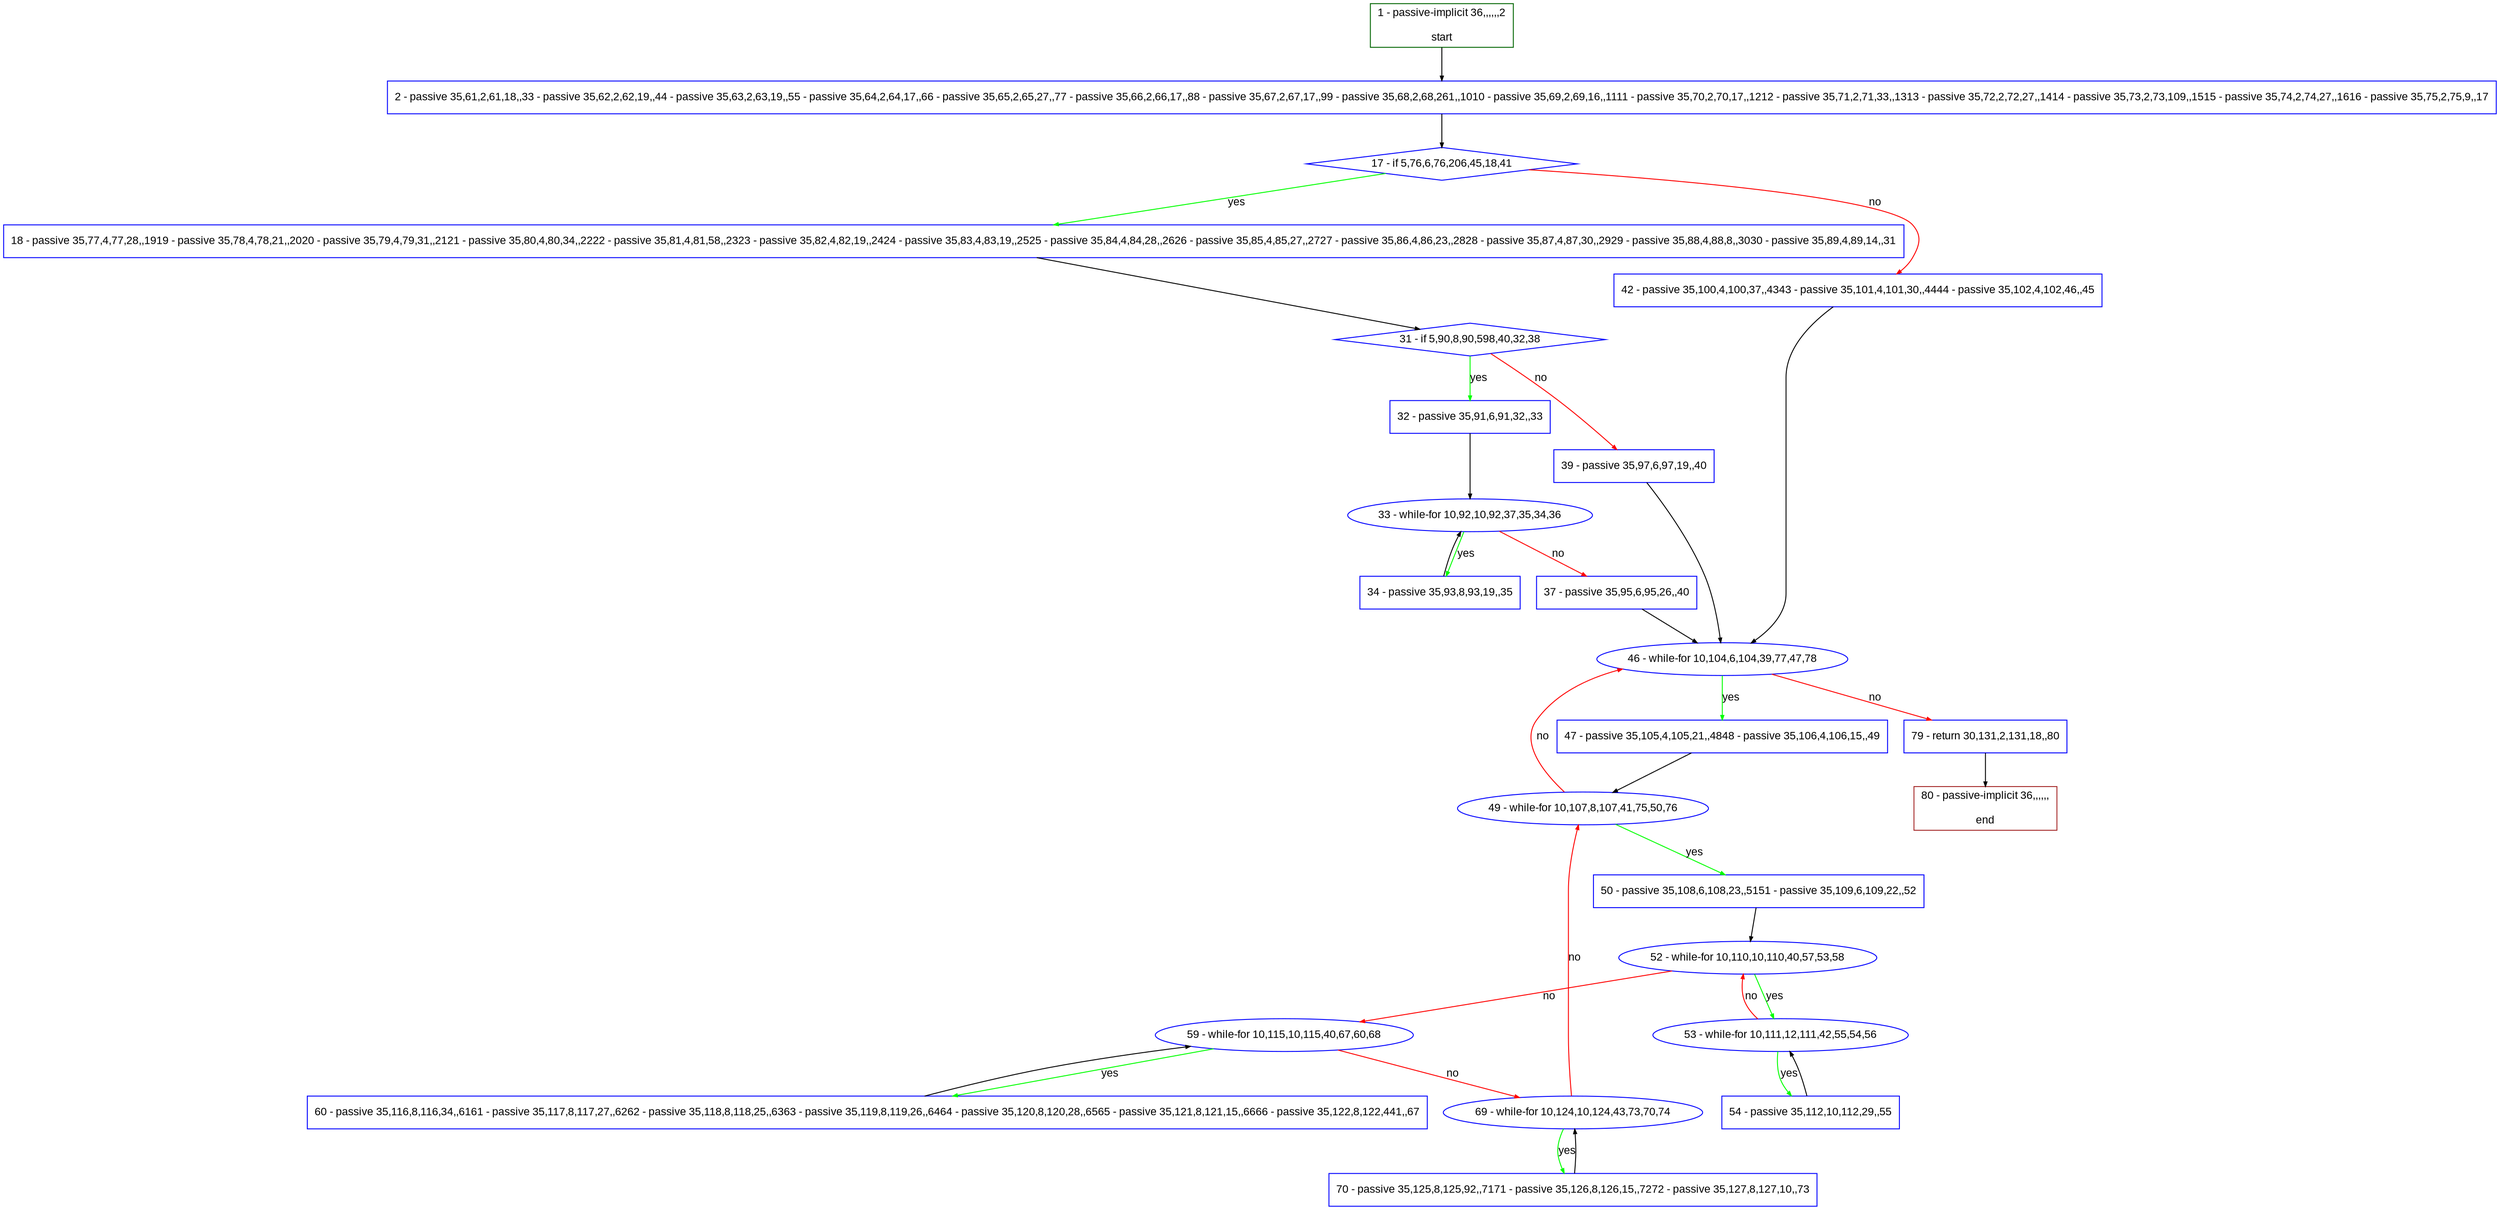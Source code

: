 digraph "" {
  graph [pack="true", label="", fontsize="12", packmode="clust", fontname="Arial", fillcolor="#FFFFCC", bgcolor="white", style="rounded,filled", compound="true"];
  node [node_initialized="no", label="", color="grey", fontsize="12", fillcolor="white", fontname="Arial", style="filled", shape="rectangle", compound="true", fixedsize="false"];
  edge [fontcolor="black", arrowhead="normal", arrowtail="none", arrowsize="0.5", ltail="", label="", color="black", fontsize="12", lhead="", fontname="Arial", dir="forward", compound="true"];
  __N1 [label="2 - passive 35,61,2,61,18,,33 - passive 35,62,2,62,19,,44 - passive 35,63,2,63,19,,55 - passive 35,64,2,64,17,,66 - passive 35,65,2,65,27,,77 - passive 35,66,2,66,17,,88 - passive 35,67,2,67,17,,99 - passive 35,68,2,68,261,,1010 - passive 35,69,2,69,16,,1111 - passive 35,70,2,70,17,,1212 - passive 35,71,2,71,33,,1313 - passive 35,72,2,72,27,,1414 - passive 35,73,2,73,109,,1515 - passive 35,74,2,74,27,,1616 - passive 35,75,2,75,9,,17", color="#0000ff", fillcolor="#ffffff", style="filled", shape="box"];
  __N2 [label="1 - passive-implicit 36,,,,,,2\n\nstart", color="#006400", fillcolor="#ffffff", style="filled", shape="box"];
  __N3 [label="17 - if 5,76,6,76,206,45,18,41", color="#0000ff", fillcolor="#ffffff", style="filled", shape="diamond"];
  __N4 [label="18 - passive 35,77,4,77,28,,1919 - passive 35,78,4,78,21,,2020 - passive 35,79,4,79,31,,2121 - passive 35,80,4,80,34,,2222 - passive 35,81,4,81,58,,2323 - passive 35,82,4,82,19,,2424 - passive 35,83,4,83,19,,2525 - passive 35,84,4,84,28,,2626 - passive 35,85,4,85,27,,2727 - passive 35,86,4,86,23,,2828 - passive 35,87,4,87,30,,2929 - passive 35,88,4,88,8,,3030 - passive 35,89,4,89,14,,31", color="#0000ff", fillcolor="#ffffff", style="filled", shape="box"];
  __N5 [label="42 - passive 35,100,4,100,37,,4343 - passive 35,101,4,101,30,,4444 - passive 35,102,4,102,46,,45", color="#0000ff", fillcolor="#ffffff", style="filled", shape="box"];
  __N6 [label="31 - if 5,90,8,90,598,40,32,38", color="#0000ff", fillcolor="#ffffff", style="filled", shape="diamond"];
  __N7 [label="32 - passive 35,91,6,91,32,,33", color="#0000ff", fillcolor="#ffffff", style="filled", shape="box"];
  __N8 [label="39 - passive 35,97,6,97,19,,40", color="#0000ff", fillcolor="#ffffff", style="filled", shape="box"];
  __N9 [label="33 - while-for 10,92,10,92,37,35,34,36", color="#0000ff", fillcolor="#ffffff", style="filled", shape="oval"];
  __N10 [label="34 - passive 35,93,8,93,19,,35", color="#0000ff", fillcolor="#ffffff", style="filled", shape="box"];
  __N11 [label="37 - passive 35,95,6,95,26,,40", color="#0000ff", fillcolor="#ffffff", style="filled", shape="box"];
  __N12 [label="46 - while-for 10,104,6,104,39,77,47,78", color="#0000ff", fillcolor="#ffffff", style="filled", shape="oval"];
  __N13 [label="47 - passive 35,105,4,105,21,,4848 - passive 35,106,4,106,15,,49", color="#0000ff", fillcolor="#ffffff", style="filled", shape="box"];
  __N14 [label="79 - return 30,131,2,131,18,,80", color="#0000ff", fillcolor="#ffffff", style="filled", shape="box"];
  __N15 [label="49 - while-for 10,107,8,107,41,75,50,76", color="#0000ff", fillcolor="#ffffff", style="filled", shape="oval"];
  __N16 [label="50 - passive 35,108,6,108,23,,5151 - passive 35,109,6,109,22,,52", color="#0000ff", fillcolor="#ffffff", style="filled", shape="box"];
  __N17 [label="52 - while-for 10,110,10,110,40,57,53,58", color="#0000ff", fillcolor="#ffffff", style="filled", shape="oval"];
  __N18 [label="53 - while-for 10,111,12,111,42,55,54,56", color="#0000ff", fillcolor="#ffffff", style="filled", shape="oval"];
  __N19 [label="59 - while-for 10,115,10,115,40,67,60,68", color="#0000ff", fillcolor="#ffffff", style="filled", shape="oval"];
  __N20 [label="54 - passive 35,112,10,112,29,,55", color="#0000ff", fillcolor="#ffffff", style="filled", shape="box"];
  __N21 [label="60 - passive 35,116,8,116,34,,6161 - passive 35,117,8,117,27,,6262 - passive 35,118,8,118,25,,6363 - passive 35,119,8,119,26,,6464 - passive 35,120,8,120,28,,6565 - passive 35,121,8,121,15,,6666 - passive 35,122,8,122,441,,67", color="#0000ff", fillcolor="#ffffff", style="filled", shape="box"];
  __N22 [label="69 - while-for 10,124,10,124,43,73,70,74", color="#0000ff", fillcolor="#ffffff", style="filled", shape="oval"];
  __N23 [label="70 - passive 35,125,8,125,92,,7171 - passive 35,126,8,126,15,,7272 - passive 35,127,8,127,10,,73", color="#0000ff", fillcolor="#ffffff", style="filled", shape="box"];
  __N24 [label="80 - passive-implicit 36,,,,,,\n\nend", color="#a52a2a", fillcolor="#ffffff", style="filled", shape="box"];
  __N2 -> __N1 [arrowhead="normal", arrowtail="none", color="#000000", label="", dir="forward"];
  __N1 -> __N3 [arrowhead="normal", arrowtail="none", color="#000000", label="", dir="forward"];
  __N3 -> __N4 [arrowhead="normal", arrowtail="none", color="#00ff00", label="yes", dir="forward"];
  __N3 -> __N5 [arrowhead="normal", arrowtail="none", color="#ff0000", label="no", dir="forward"];
  __N4 -> __N6 [arrowhead="normal", arrowtail="none", color="#000000", label="", dir="forward"];
  __N6 -> __N7 [arrowhead="normal", arrowtail="none", color="#00ff00", label="yes", dir="forward"];
  __N6 -> __N8 [arrowhead="normal", arrowtail="none", color="#ff0000", label="no", dir="forward"];
  __N7 -> __N9 [arrowhead="normal", arrowtail="none", color="#000000", label="", dir="forward"];
  __N9 -> __N10 [arrowhead="normal", arrowtail="none", color="#00ff00", label="yes", dir="forward"];
  __N10 -> __N9 [arrowhead="normal", arrowtail="none", color="#000000", label="", dir="forward"];
  __N9 -> __N11 [arrowhead="normal", arrowtail="none", color="#ff0000", label="no", dir="forward"];
  __N11 -> __N12 [arrowhead="normal", arrowtail="none", color="#000000", label="", dir="forward"];
  __N8 -> __N12 [arrowhead="normal", arrowtail="none", color="#000000", label="", dir="forward"];
  __N5 -> __N12 [arrowhead="normal", arrowtail="none", color="#000000", label="", dir="forward"];
  __N12 -> __N13 [arrowhead="normal", arrowtail="none", color="#00ff00", label="yes", dir="forward"];
  __N12 -> __N14 [arrowhead="normal", arrowtail="none", color="#ff0000", label="no", dir="forward"];
  __N13 -> __N15 [arrowhead="normal", arrowtail="none", color="#000000", label="", dir="forward"];
  __N15 -> __N12 [arrowhead="normal", arrowtail="none", color="#ff0000", label="no", dir="forward"];
  __N15 -> __N16 [arrowhead="normal", arrowtail="none", color="#00ff00", label="yes", dir="forward"];
  __N16 -> __N17 [arrowhead="normal", arrowtail="none", color="#000000", label="", dir="forward"];
  __N17 -> __N18 [arrowhead="normal", arrowtail="none", color="#00ff00", label="yes", dir="forward"];
  __N18 -> __N17 [arrowhead="normal", arrowtail="none", color="#ff0000", label="no", dir="forward"];
  __N17 -> __N19 [arrowhead="normal", arrowtail="none", color="#ff0000", label="no", dir="forward"];
  __N18 -> __N20 [arrowhead="normal", arrowtail="none", color="#00ff00", label="yes", dir="forward"];
  __N20 -> __N18 [arrowhead="normal", arrowtail="none", color="#000000", label="", dir="forward"];
  __N19 -> __N21 [arrowhead="normal", arrowtail="none", color="#00ff00", label="yes", dir="forward"];
  __N21 -> __N19 [arrowhead="normal", arrowtail="none", color="#000000", label="", dir="forward"];
  __N19 -> __N22 [arrowhead="normal", arrowtail="none", color="#ff0000", label="no", dir="forward"];
  __N22 -> __N15 [arrowhead="normal", arrowtail="none", color="#ff0000", label="no", dir="forward"];
  __N22 -> __N23 [arrowhead="normal", arrowtail="none", color="#00ff00", label="yes", dir="forward"];
  __N23 -> __N22 [arrowhead="normal", arrowtail="none", color="#000000", label="", dir="forward"];
  __N14 -> __N24 [arrowhead="normal", arrowtail="none", color="#000000", label="", dir="forward"];
}
